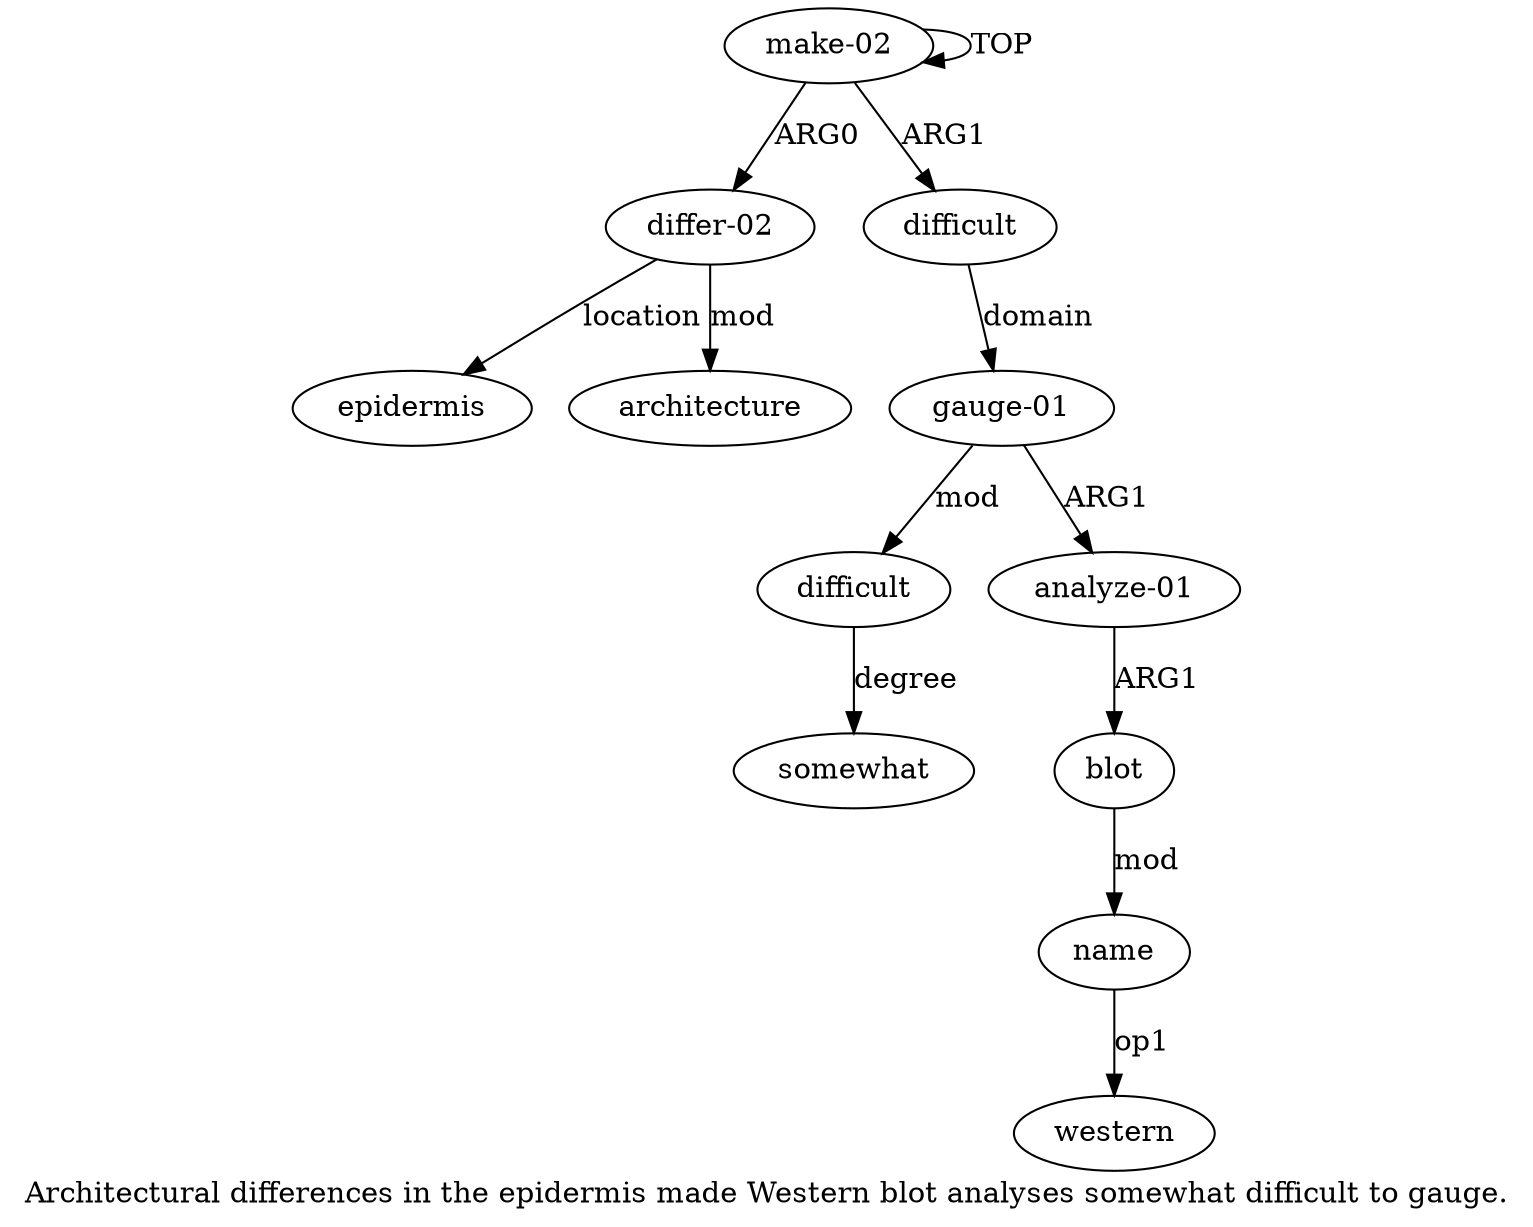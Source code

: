 digraph  {
	graph [label="Architectural differences in the epidermis made Western blot analyses somewhat difficult to gauge."];
	node [label="\N"];
	a11	 [color=black,
		gold_ind=11,
		gold_label=somewhat,
		label=somewhat,
		test_ind=11,
		test_label=somewhat];
	a10	 [color=black,
		gold_ind=10,
		gold_label=difficult,
		label=difficult,
		test_ind=10,
		test_label=difficult];
	a10 -> a11 [key=0,
	color=black,
	gold_label=degree,
	label=degree,
	test_label=degree];
a1 [color=black,
	gold_ind=1,
	gold_label="differ-02",
	label="differ-02",
	test_ind=1,
	test_label="differ-02"];
a3 [color=black,
	gold_ind=3,
	gold_label=epidermis,
	label=epidermis,
	test_ind=3,
	test_label=epidermis];
a1 -> a3 [key=0,
color=black,
gold_label=location,
label=location,
test_label=location];
a2 [color=black,
gold_ind=2,
gold_label=architecture,
label=architecture,
test_ind=2,
test_label=architecture];
a1 -> a2 [key=0,
color=black,
gold_label=mod,
label=mod,
test_label=mod];
a0 [color=black,
gold_ind=0,
gold_label="make-02",
label="make-02",
test_ind=0,
test_label="make-02"];
a0 -> a1 [key=0,
color=black,
gold_label=ARG0,
label=ARG0,
test_label=ARG0];
a0 -> a0 [key=0,
color=black,
gold_label=TOP,
label=TOP,
test_label=TOP];
a4 [color=black,
gold_ind=4,
gold_label=difficult,
label=difficult,
test_ind=4,
test_label=difficult];
a0 -> a4 [key=0,
color=black,
gold_label=ARG1,
label=ARG1,
test_label=ARG1];
a5 [color=black,
gold_ind=5,
gold_label="gauge-01",
label="gauge-01",
test_ind=5,
test_label="gauge-01"];
a5 -> a10 [key=0,
color=black,
gold_label=mod,
label=mod,
test_label=mod];
a6 [color=black,
gold_ind=6,
gold_label="analyze-01",
label="analyze-01",
test_ind=6,
test_label="analyze-01"];
a5 -> a6 [key=0,
color=black,
gold_label=ARG1,
label=ARG1,
test_label=ARG1];
a4 -> a5 [key=0,
color=black,
gold_label=domain,
label=domain,
test_label=domain];
a7 [color=black,
gold_ind=7,
gold_label=blot,
label=blot,
test_ind=7,
test_label=blot];
a8 [color=black,
gold_ind=8,
gold_label=name,
label=name,
test_ind=8,
test_label=name];
a7 -> a8 [key=0,
color=black,
gold_label=mod,
label=mod,
test_label=mod];
a6 -> a7 [key=0,
color=black,
gold_label=ARG1,
label=ARG1,
test_label=ARG1];
a9 [color=black,
gold_ind=9,
gold_label=western,
label=western,
test_ind=9,
test_label=western];
a8 -> a9 [key=0,
color=black,
gold_label=op1,
label=op1,
test_label=op1];
}
